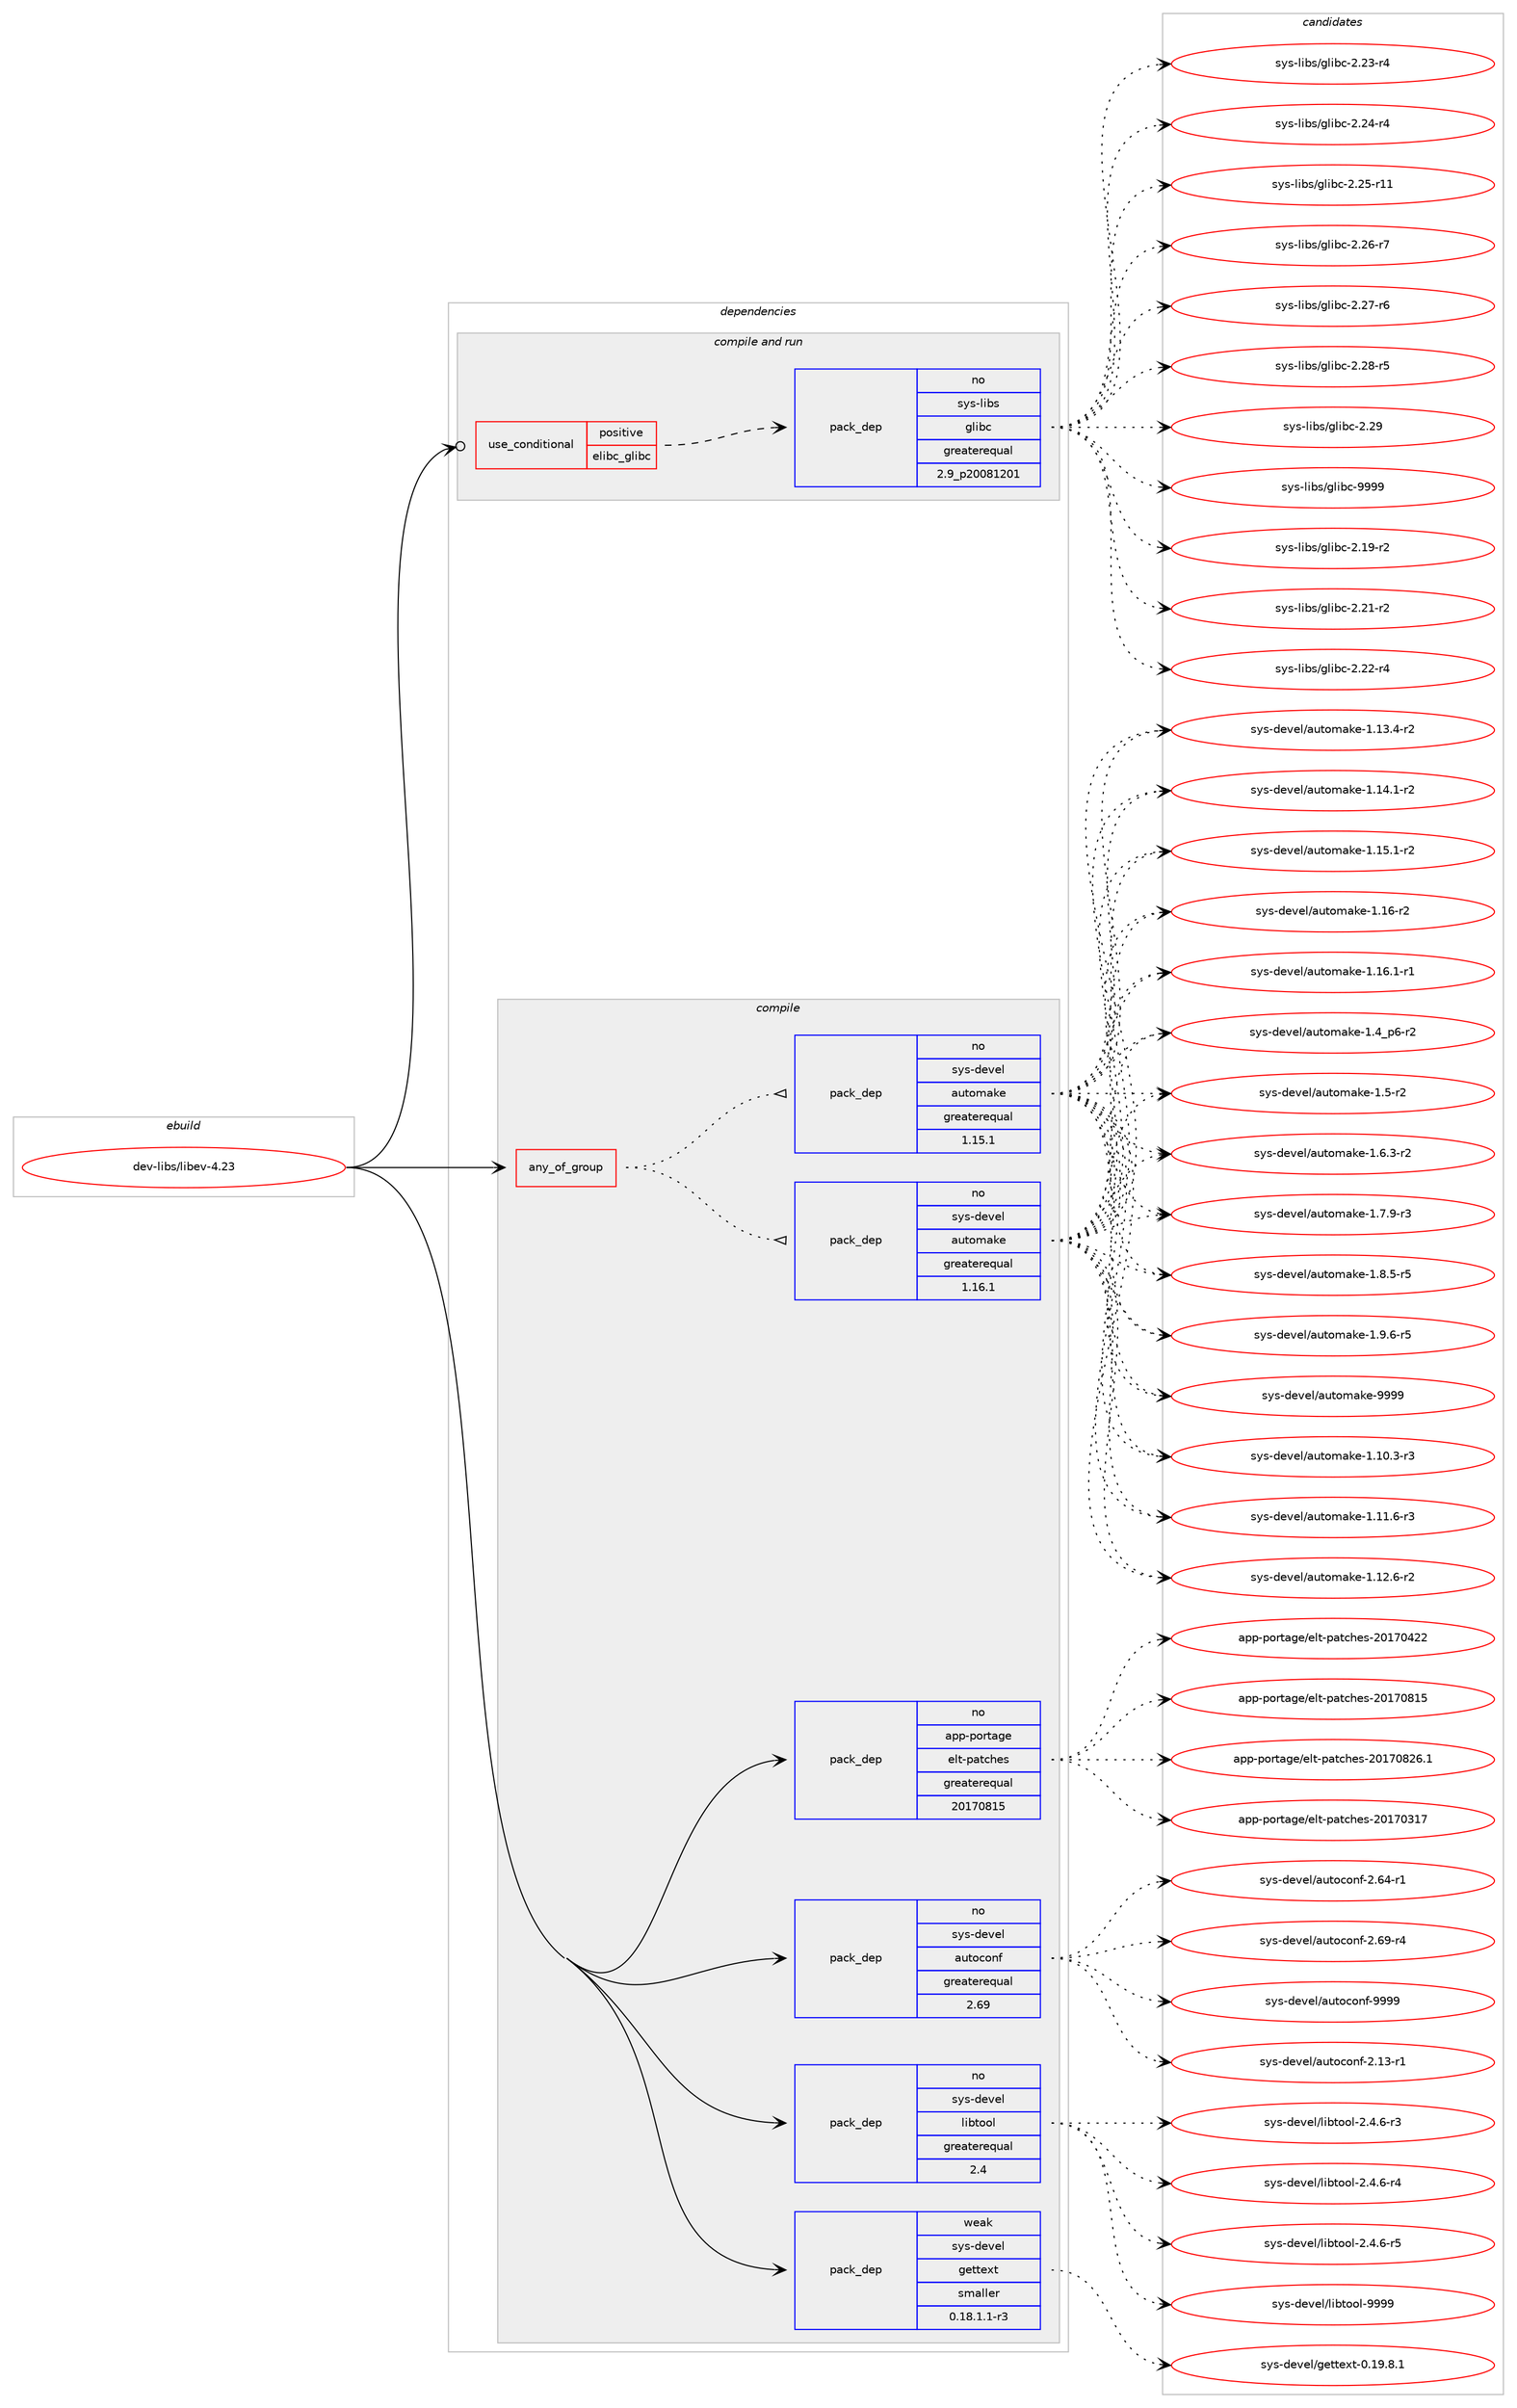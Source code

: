 digraph prolog {

# *************
# Graph options
# *************

newrank=true;
concentrate=true;
compound=true;
graph [rankdir=LR,fontname=Helvetica,fontsize=10,ranksep=1.5];#, ranksep=2.5, nodesep=0.2];
edge  [arrowhead=vee];
node  [fontname=Helvetica,fontsize=10];

# **********
# The ebuild
# **********

subgraph cluster_leftcol {
color=gray;
rank=same;
label=<<i>ebuild</i>>;
id [label="dev-libs/libev-4.23", color=red, width=4, href="../dev-libs/libev-4.23.svg"];
}

# ****************
# The dependencies
# ****************

subgraph cluster_midcol {
color=gray;
label=<<i>dependencies</i>>;
subgraph cluster_compile {
fillcolor="#eeeeee";
style=filled;
label=<<i>compile</i>>;
subgraph any22244 {
dependency1367605 [label=<<TABLE BORDER="0" CELLBORDER="1" CELLSPACING="0" CELLPADDING="4"><TR><TD CELLPADDING="10">any_of_group</TD></TR></TABLE>>, shape=none, color=red];subgraph pack978879 {
dependency1367606 [label=<<TABLE BORDER="0" CELLBORDER="1" CELLSPACING="0" CELLPADDING="4" WIDTH="220"><TR><TD ROWSPAN="6" CELLPADDING="30">pack_dep</TD></TR><TR><TD WIDTH="110">no</TD></TR><TR><TD>sys-devel</TD></TR><TR><TD>automake</TD></TR><TR><TD>greaterequal</TD></TR><TR><TD>1.16.1</TD></TR></TABLE>>, shape=none, color=blue];
}
dependency1367605:e -> dependency1367606:w [weight=20,style="dotted",arrowhead="oinv"];
subgraph pack978880 {
dependency1367607 [label=<<TABLE BORDER="0" CELLBORDER="1" CELLSPACING="0" CELLPADDING="4" WIDTH="220"><TR><TD ROWSPAN="6" CELLPADDING="30">pack_dep</TD></TR><TR><TD WIDTH="110">no</TD></TR><TR><TD>sys-devel</TD></TR><TR><TD>automake</TD></TR><TR><TD>greaterequal</TD></TR><TR><TD>1.15.1</TD></TR></TABLE>>, shape=none, color=blue];
}
dependency1367605:e -> dependency1367607:w [weight=20,style="dotted",arrowhead="oinv"];
}
id:e -> dependency1367605:w [weight=20,style="solid",arrowhead="vee"];
subgraph pack978881 {
dependency1367608 [label=<<TABLE BORDER="0" CELLBORDER="1" CELLSPACING="0" CELLPADDING="4" WIDTH="220"><TR><TD ROWSPAN="6" CELLPADDING="30">pack_dep</TD></TR><TR><TD WIDTH="110">no</TD></TR><TR><TD>app-portage</TD></TR><TR><TD>elt-patches</TD></TR><TR><TD>greaterequal</TD></TR><TR><TD>20170815</TD></TR></TABLE>>, shape=none, color=blue];
}
id:e -> dependency1367608:w [weight=20,style="solid",arrowhead="vee"];
subgraph pack978882 {
dependency1367609 [label=<<TABLE BORDER="0" CELLBORDER="1" CELLSPACING="0" CELLPADDING="4" WIDTH="220"><TR><TD ROWSPAN="6" CELLPADDING="30">pack_dep</TD></TR><TR><TD WIDTH="110">no</TD></TR><TR><TD>sys-devel</TD></TR><TR><TD>autoconf</TD></TR><TR><TD>greaterequal</TD></TR><TR><TD>2.69</TD></TR></TABLE>>, shape=none, color=blue];
}
id:e -> dependency1367609:w [weight=20,style="solid",arrowhead="vee"];
subgraph pack978883 {
dependency1367610 [label=<<TABLE BORDER="0" CELLBORDER="1" CELLSPACING="0" CELLPADDING="4" WIDTH="220"><TR><TD ROWSPAN="6" CELLPADDING="30">pack_dep</TD></TR><TR><TD WIDTH="110">no</TD></TR><TR><TD>sys-devel</TD></TR><TR><TD>libtool</TD></TR><TR><TD>greaterequal</TD></TR><TR><TD>2.4</TD></TR></TABLE>>, shape=none, color=blue];
}
id:e -> dependency1367610:w [weight=20,style="solid",arrowhead="vee"];
subgraph pack978884 {
dependency1367611 [label=<<TABLE BORDER="0" CELLBORDER="1" CELLSPACING="0" CELLPADDING="4" WIDTH="220"><TR><TD ROWSPAN="6" CELLPADDING="30">pack_dep</TD></TR><TR><TD WIDTH="110">weak</TD></TR><TR><TD>sys-devel</TD></TR><TR><TD>gettext</TD></TR><TR><TD>smaller</TD></TR><TR><TD>0.18.1.1-r3</TD></TR></TABLE>>, shape=none, color=blue];
}
id:e -> dependency1367611:w [weight=20,style="solid",arrowhead="vee"];
}
subgraph cluster_compileandrun {
fillcolor="#eeeeee";
style=filled;
label=<<i>compile and run</i>>;
subgraph cond365930 {
dependency1367612 [label=<<TABLE BORDER="0" CELLBORDER="1" CELLSPACING="0" CELLPADDING="4"><TR><TD ROWSPAN="3" CELLPADDING="10">use_conditional</TD></TR><TR><TD>positive</TD></TR><TR><TD>elibc_glibc</TD></TR></TABLE>>, shape=none, color=red];
subgraph pack978885 {
dependency1367613 [label=<<TABLE BORDER="0" CELLBORDER="1" CELLSPACING="0" CELLPADDING="4" WIDTH="220"><TR><TD ROWSPAN="6" CELLPADDING="30">pack_dep</TD></TR><TR><TD WIDTH="110">no</TD></TR><TR><TD>sys-libs</TD></TR><TR><TD>glibc</TD></TR><TR><TD>greaterequal</TD></TR><TR><TD>2.9_p20081201</TD></TR></TABLE>>, shape=none, color=blue];
}
dependency1367612:e -> dependency1367613:w [weight=20,style="dashed",arrowhead="vee"];
}
id:e -> dependency1367612:w [weight=20,style="solid",arrowhead="odotvee"];
}
subgraph cluster_run {
fillcolor="#eeeeee";
style=filled;
label=<<i>run</i>>;
}
}

# **************
# The candidates
# **************

subgraph cluster_choices {
rank=same;
color=gray;
label=<<i>candidates</i>>;

subgraph choice978879 {
color=black;
nodesep=1;
choice11512111545100101118101108479711711611110997107101454946494846514511451 [label="sys-devel/automake-1.10.3-r3", color=red, width=4,href="../sys-devel/automake-1.10.3-r3.svg"];
choice11512111545100101118101108479711711611110997107101454946494946544511451 [label="sys-devel/automake-1.11.6-r3", color=red, width=4,href="../sys-devel/automake-1.11.6-r3.svg"];
choice11512111545100101118101108479711711611110997107101454946495046544511450 [label="sys-devel/automake-1.12.6-r2", color=red, width=4,href="../sys-devel/automake-1.12.6-r2.svg"];
choice11512111545100101118101108479711711611110997107101454946495146524511450 [label="sys-devel/automake-1.13.4-r2", color=red, width=4,href="../sys-devel/automake-1.13.4-r2.svg"];
choice11512111545100101118101108479711711611110997107101454946495246494511450 [label="sys-devel/automake-1.14.1-r2", color=red, width=4,href="../sys-devel/automake-1.14.1-r2.svg"];
choice11512111545100101118101108479711711611110997107101454946495346494511450 [label="sys-devel/automake-1.15.1-r2", color=red, width=4,href="../sys-devel/automake-1.15.1-r2.svg"];
choice1151211154510010111810110847971171161111099710710145494649544511450 [label="sys-devel/automake-1.16-r2", color=red, width=4,href="../sys-devel/automake-1.16-r2.svg"];
choice11512111545100101118101108479711711611110997107101454946495446494511449 [label="sys-devel/automake-1.16.1-r1", color=red, width=4,href="../sys-devel/automake-1.16.1-r1.svg"];
choice115121115451001011181011084797117116111109971071014549465295112544511450 [label="sys-devel/automake-1.4_p6-r2", color=red, width=4,href="../sys-devel/automake-1.4_p6-r2.svg"];
choice11512111545100101118101108479711711611110997107101454946534511450 [label="sys-devel/automake-1.5-r2", color=red, width=4,href="../sys-devel/automake-1.5-r2.svg"];
choice115121115451001011181011084797117116111109971071014549465446514511450 [label="sys-devel/automake-1.6.3-r2", color=red, width=4,href="../sys-devel/automake-1.6.3-r2.svg"];
choice115121115451001011181011084797117116111109971071014549465546574511451 [label="sys-devel/automake-1.7.9-r3", color=red, width=4,href="../sys-devel/automake-1.7.9-r3.svg"];
choice115121115451001011181011084797117116111109971071014549465646534511453 [label="sys-devel/automake-1.8.5-r5", color=red, width=4,href="../sys-devel/automake-1.8.5-r5.svg"];
choice115121115451001011181011084797117116111109971071014549465746544511453 [label="sys-devel/automake-1.9.6-r5", color=red, width=4,href="../sys-devel/automake-1.9.6-r5.svg"];
choice115121115451001011181011084797117116111109971071014557575757 [label="sys-devel/automake-9999", color=red, width=4,href="../sys-devel/automake-9999.svg"];
dependency1367606:e -> choice11512111545100101118101108479711711611110997107101454946494846514511451:w [style=dotted,weight="100"];
dependency1367606:e -> choice11512111545100101118101108479711711611110997107101454946494946544511451:w [style=dotted,weight="100"];
dependency1367606:e -> choice11512111545100101118101108479711711611110997107101454946495046544511450:w [style=dotted,weight="100"];
dependency1367606:e -> choice11512111545100101118101108479711711611110997107101454946495146524511450:w [style=dotted,weight="100"];
dependency1367606:e -> choice11512111545100101118101108479711711611110997107101454946495246494511450:w [style=dotted,weight="100"];
dependency1367606:e -> choice11512111545100101118101108479711711611110997107101454946495346494511450:w [style=dotted,weight="100"];
dependency1367606:e -> choice1151211154510010111810110847971171161111099710710145494649544511450:w [style=dotted,weight="100"];
dependency1367606:e -> choice11512111545100101118101108479711711611110997107101454946495446494511449:w [style=dotted,weight="100"];
dependency1367606:e -> choice115121115451001011181011084797117116111109971071014549465295112544511450:w [style=dotted,weight="100"];
dependency1367606:e -> choice11512111545100101118101108479711711611110997107101454946534511450:w [style=dotted,weight="100"];
dependency1367606:e -> choice115121115451001011181011084797117116111109971071014549465446514511450:w [style=dotted,weight="100"];
dependency1367606:e -> choice115121115451001011181011084797117116111109971071014549465546574511451:w [style=dotted,weight="100"];
dependency1367606:e -> choice115121115451001011181011084797117116111109971071014549465646534511453:w [style=dotted,weight="100"];
dependency1367606:e -> choice115121115451001011181011084797117116111109971071014549465746544511453:w [style=dotted,weight="100"];
dependency1367606:e -> choice115121115451001011181011084797117116111109971071014557575757:w [style=dotted,weight="100"];
}
subgraph choice978880 {
color=black;
nodesep=1;
choice11512111545100101118101108479711711611110997107101454946494846514511451 [label="sys-devel/automake-1.10.3-r3", color=red, width=4,href="../sys-devel/automake-1.10.3-r3.svg"];
choice11512111545100101118101108479711711611110997107101454946494946544511451 [label="sys-devel/automake-1.11.6-r3", color=red, width=4,href="../sys-devel/automake-1.11.6-r3.svg"];
choice11512111545100101118101108479711711611110997107101454946495046544511450 [label="sys-devel/automake-1.12.6-r2", color=red, width=4,href="../sys-devel/automake-1.12.6-r2.svg"];
choice11512111545100101118101108479711711611110997107101454946495146524511450 [label="sys-devel/automake-1.13.4-r2", color=red, width=4,href="../sys-devel/automake-1.13.4-r2.svg"];
choice11512111545100101118101108479711711611110997107101454946495246494511450 [label="sys-devel/automake-1.14.1-r2", color=red, width=4,href="../sys-devel/automake-1.14.1-r2.svg"];
choice11512111545100101118101108479711711611110997107101454946495346494511450 [label="sys-devel/automake-1.15.1-r2", color=red, width=4,href="../sys-devel/automake-1.15.1-r2.svg"];
choice1151211154510010111810110847971171161111099710710145494649544511450 [label="sys-devel/automake-1.16-r2", color=red, width=4,href="../sys-devel/automake-1.16-r2.svg"];
choice11512111545100101118101108479711711611110997107101454946495446494511449 [label="sys-devel/automake-1.16.1-r1", color=red, width=4,href="../sys-devel/automake-1.16.1-r1.svg"];
choice115121115451001011181011084797117116111109971071014549465295112544511450 [label="sys-devel/automake-1.4_p6-r2", color=red, width=4,href="../sys-devel/automake-1.4_p6-r2.svg"];
choice11512111545100101118101108479711711611110997107101454946534511450 [label="sys-devel/automake-1.5-r2", color=red, width=4,href="../sys-devel/automake-1.5-r2.svg"];
choice115121115451001011181011084797117116111109971071014549465446514511450 [label="sys-devel/automake-1.6.3-r2", color=red, width=4,href="../sys-devel/automake-1.6.3-r2.svg"];
choice115121115451001011181011084797117116111109971071014549465546574511451 [label="sys-devel/automake-1.7.9-r3", color=red, width=4,href="../sys-devel/automake-1.7.9-r3.svg"];
choice115121115451001011181011084797117116111109971071014549465646534511453 [label="sys-devel/automake-1.8.5-r5", color=red, width=4,href="../sys-devel/automake-1.8.5-r5.svg"];
choice115121115451001011181011084797117116111109971071014549465746544511453 [label="sys-devel/automake-1.9.6-r5", color=red, width=4,href="../sys-devel/automake-1.9.6-r5.svg"];
choice115121115451001011181011084797117116111109971071014557575757 [label="sys-devel/automake-9999", color=red, width=4,href="../sys-devel/automake-9999.svg"];
dependency1367607:e -> choice11512111545100101118101108479711711611110997107101454946494846514511451:w [style=dotted,weight="100"];
dependency1367607:e -> choice11512111545100101118101108479711711611110997107101454946494946544511451:w [style=dotted,weight="100"];
dependency1367607:e -> choice11512111545100101118101108479711711611110997107101454946495046544511450:w [style=dotted,weight="100"];
dependency1367607:e -> choice11512111545100101118101108479711711611110997107101454946495146524511450:w [style=dotted,weight="100"];
dependency1367607:e -> choice11512111545100101118101108479711711611110997107101454946495246494511450:w [style=dotted,weight="100"];
dependency1367607:e -> choice11512111545100101118101108479711711611110997107101454946495346494511450:w [style=dotted,weight="100"];
dependency1367607:e -> choice1151211154510010111810110847971171161111099710710145494649544511450:w [style=dotted,weight="100"];
dependency1367607:e -> choice11512111545100101118101108479711711611110997107101454946495446494511449:w [style=dotted,weight="100"];
dependency1367607:e -> choice115121115451001011181011084797117116111109971071014549465295112544511450:w [style=dotted,weight="100"];
dependency1367607:e -> choice11512111545100101118101108479711711611110997107101454946534511450:w [style=dotted,weight="100"];
dependency1367607:e -> choice115121115451001011181011084797117116111109971071014549465446514511450:w [style=dotted,weight="100"];
dependency1367607:e -> choice115121115451001011181011084797117116111109971071014549465546574511451:w [style=dotted,weight="100"];
dependency1367607:e -> choice115121115451001011181011084797117116111109971071014549465646534511453:w [style=dotted,weight="100"];
dependency1367607:e -> choice115121115451001011181011084797117116111109971071014549465746544511453:w [style=dotted,weight="100"];
dependency1367607:e -> choice115121115451001011181011084797117116111109971071014557575757:w [style=dotted,weight="100"];
}
subgraph choice978881 {
color=black;
nodesep=1;
choice97112112451121111141169710310147101108116451129711699104101115455048495548514955 [label="app-portage/elt-patches-20170317", color=red, width=4,href="../app-portage/elt-patches-20170317.svg"];
choice97112112451121111141169710310147101108116451129711699104101115455048495548525050 [label="app-portage/elt-patches-20170422", color=red, width=4,href="../app-portage/elt-patches-20170422.svg"];
choice97112112451121111141169710310147101108116451129711699104101115455048495548564953 [label="app-portage/elt-patches-20170815", color=red, width=4,href="../app-portage/elt-patches-20170815.svg"];
choice971121124511211111411697103101471011081164511297116991041011154550484955485650544649 [label="app-portage/elt-patches-20170826.1", color=red, width=4,href="../app-portage/elt-patches-20170826.1.svg"];
dependency1367608:e -> choice97112112451121111141169710310147101108116451129711699104101115455048495548514955:w [style=dotted,weight="100"];
dependency1367608:e -> choice97112112451121111141169710310147101108116451129711699104101115455048495548525050:w [style=dotted,weight="100"];
dependency1367608:e -> choice97112112451121111141169710310147101108116451129711699104101115455048495548564953:w [style=dotted,weight="100"];
dependency1367608:e -> choice971121124511211111411697103101471011081164511297116991041011154550484955485650544649:w [style=dotted,weight="100"];
}
subgraph choice978882 {
color=black;
nodesep=1;
choice1151211154510010111810110847971171161119911111010245504649514511449 [label="sys-devel/autoconf-2.13-r1", color=red, width=4,href="../sys-devel/autoconf-2.13-r1.svg"];
choice1151211154510010111810110847971171161119911111010245504654524511449 [label="sys-devel/autoconf-2.64-r1", color=red, width=4,href="../sys-devel/autoconf-2.64-r1.svg"];
choice1151211154510010111810110847971171161119911111010245504654574511452 [label="sys-devel/autoconf-2.69-r4", color=red, width=4,href="../sys-devel/autoconf-2.69-r4.svg"];
choice115121115451001011181011084797117116111991111101024557575757 [label="sys-devel/autoconf-9999", color=red, width=4,href="../sys-devel/autoconf-9999.svg"];
dependency1367609:e -> choice1151211154510010111810110847971171161119911111010245504649514511449:w [style=dotted,weight="100"];
dependency1367609:e -> choice1151211154510010111810110847971171161119911111010245504654524511449:w [style=dotted,weight="100"];
dependency1367609:e -> choice1151211154510010111810110847971171161119911111010245504654574511452:w [style=dotted,weight="100"];
dependency1367609:e -> choice115121115451001011181011084797117116111991111101024557575757:w [style=dotted,weight="100"];
}
subgraph choice978883 {
color=black;
nodesep=1;
choice1151211154510010111810110847108105981161111111084550465246544511451 [label="sys-devel/libtool-2.4.6-r3", color=red, width=4,href="../sys-devel/libtool-2.4.6-r3.svg"];
choice1151211154510010111810110847108105981161111111084550465246544511452 [label="sys-devel/libtool-2.4.6-r4", color=red, width=4,href="../sys-devel/libtool-2.4.6-r4.svg"];
choice1151211154510010111810110847108105981161111111084550465246544511453 [label="sys-devel/libtool-2.4.6-r5", color=red, width=4,href="../sys-devel/libtool-2.4.6-r5.svg"];
choice1151211154510010111810110847108105981161111111084557575757 [label="sys-devel/libtool-9999", color=red, width=4,href="../sys-devel/libtool-9999.svg"];
dependency1367610:e -> choice1151211154510010111810110847108105981161111111084550465246544511451:w [style=dotted,weight="100"];
dependency1367610:e -> choice1151211154510010111810110847108105981161111111084550465246544511452:w [style=dotted,weight="100"];
dependency1367610:e -> choice1151211154510010111810110847108105981161111111084550465246544511453:w [style=dotted,weight="100"];
dependency1367610:e -> choice1151211154510010111810110847108105981161111111084557575757:w [style=dotted,weight="100"];
}
subgraph choice978884 {
color=black;
nodesep=1;
choice1151211154510010111810110847103101116116101120116454846495746564649 [label="sys-devel/gettext-0.19.8.1", color=red, width=4,href="../sys-devel/gettext-0.19.8.1.svg"];
dependency1367611:e -> choice1151211154510010111810110847103101116116101120116454846495746564649:w [style=dotted,weight="100"];
}
subgraph choice978885 {
color=black;
nodesep=1;
choice115121115451081059811547103108105989945504649574511450 [label="sys-libs/glibc-2.19-r2", color=red, width=4,href="../sys-libs/glibc-2.19-r2.svg"];
choice115121115451081059811547103108105989945504650494511450 [label="sys-libs/glibc-2.21-r2", color=red, width=4,href="../sys-libs/glibc-2.21-r2.svg"];
choice115121115451081059811547103108105989945504650504511452 [label="sys-libs/glibc-2.22-r4", color=red, width=4,href="../sys-libs/glibc-2.22-r4.svg"];
choice115121115451081059811547103108105989945504650514511452 [label="sys-libs/glibc-2.23-r4", color=red, width=4,href="../sys-libs/glibc-2.23-r4.svg"];
choice115121115451081059811547103108105989945504650524511452 [label="sys-libs/glibc-2.24-r4", color=red, width=4,href="../sys-libs/glibc-2.24-r4.svg"];
choice11512111545108105981154710310810598994550465053451144949 [label="sys-libs/glibc-2.25-r11", color=red, width=4,href="../sys-libs/glibc-2.25-r11.svg"];
choice115121115451081059811547103108105989945504650544511455 [label="sys-libs/glibc-2.26-r7", color=red, width=4,href="../sys-libs/glibc-2.26-r7.svg"];
choice115121115451081059811547103108105989945504650554511454 [label="sys-libs/glibc-2.27-r6", color=red, width=4,href="../sys-libs/glibc-2.27-r6.svg"];
choice115121115451081059811547103108105989945504650564511453 [label="sys-libs/glibc-2.28-r5", color=red, width=4,href="../sys-libs/glibc-2.28-r5.svg"];
choice11512111545108105981154710310810598994550465057 [label="sys-libs/glibc-2.29", color=red, width=4,href="../sys-libs/glibc-2.29.svg"];
choice11512111545108105981154710310810598994557575757 [label="sys-libs/glibc-9999", color=red, width=4,href="../sys-libs/glibc-9999.svg"];
dependency1367613:e -> choice115121115451081059811547103108105989945504649574511450:w [style=dotted,weight="100"];
dependency1367613:e -> choice115121115451081059811547103108105989945504650494511450:w [style=dotted,weight="100"];
dependency1367613:e -> choice115121115451081059811547103108105989945504650504511452:w [style=dotted,weight="100"];
dependency1367613:e -> choice115121115451081059811547103108105989945504650514511452:w [style=dotted,weight="100"];
dependency1367613:e -> choice115121115451081059811547103108105989945504650524511452:w [style=dotted,weight="100"];
dependency1367613:e -> choice11512111545108105981154710310810598994550465053451144949:w [style=dotted,weight="100"];
dependency1367613:e -> choice115121115451081059811547103108105989945504650544511455:w [style=dotted,weight="100"];
dependency1367613:e -> choice115121115451081059811547103108105989945504650554511454:w [style=dotted,weight="100"];
dependency1367613:e -> choice115121115451081059811547103108105989945504650564511453:w [style=dotted,weight="100"];
dependency1367613:e -> choice11512111545108105981154710310810598994550465057:w [style=dotted,weight="100"];
dependency1367613:e -> choice11512111545108105981154710310810598994557575757:w [style=dotted,weight="100"];
}
}

}
